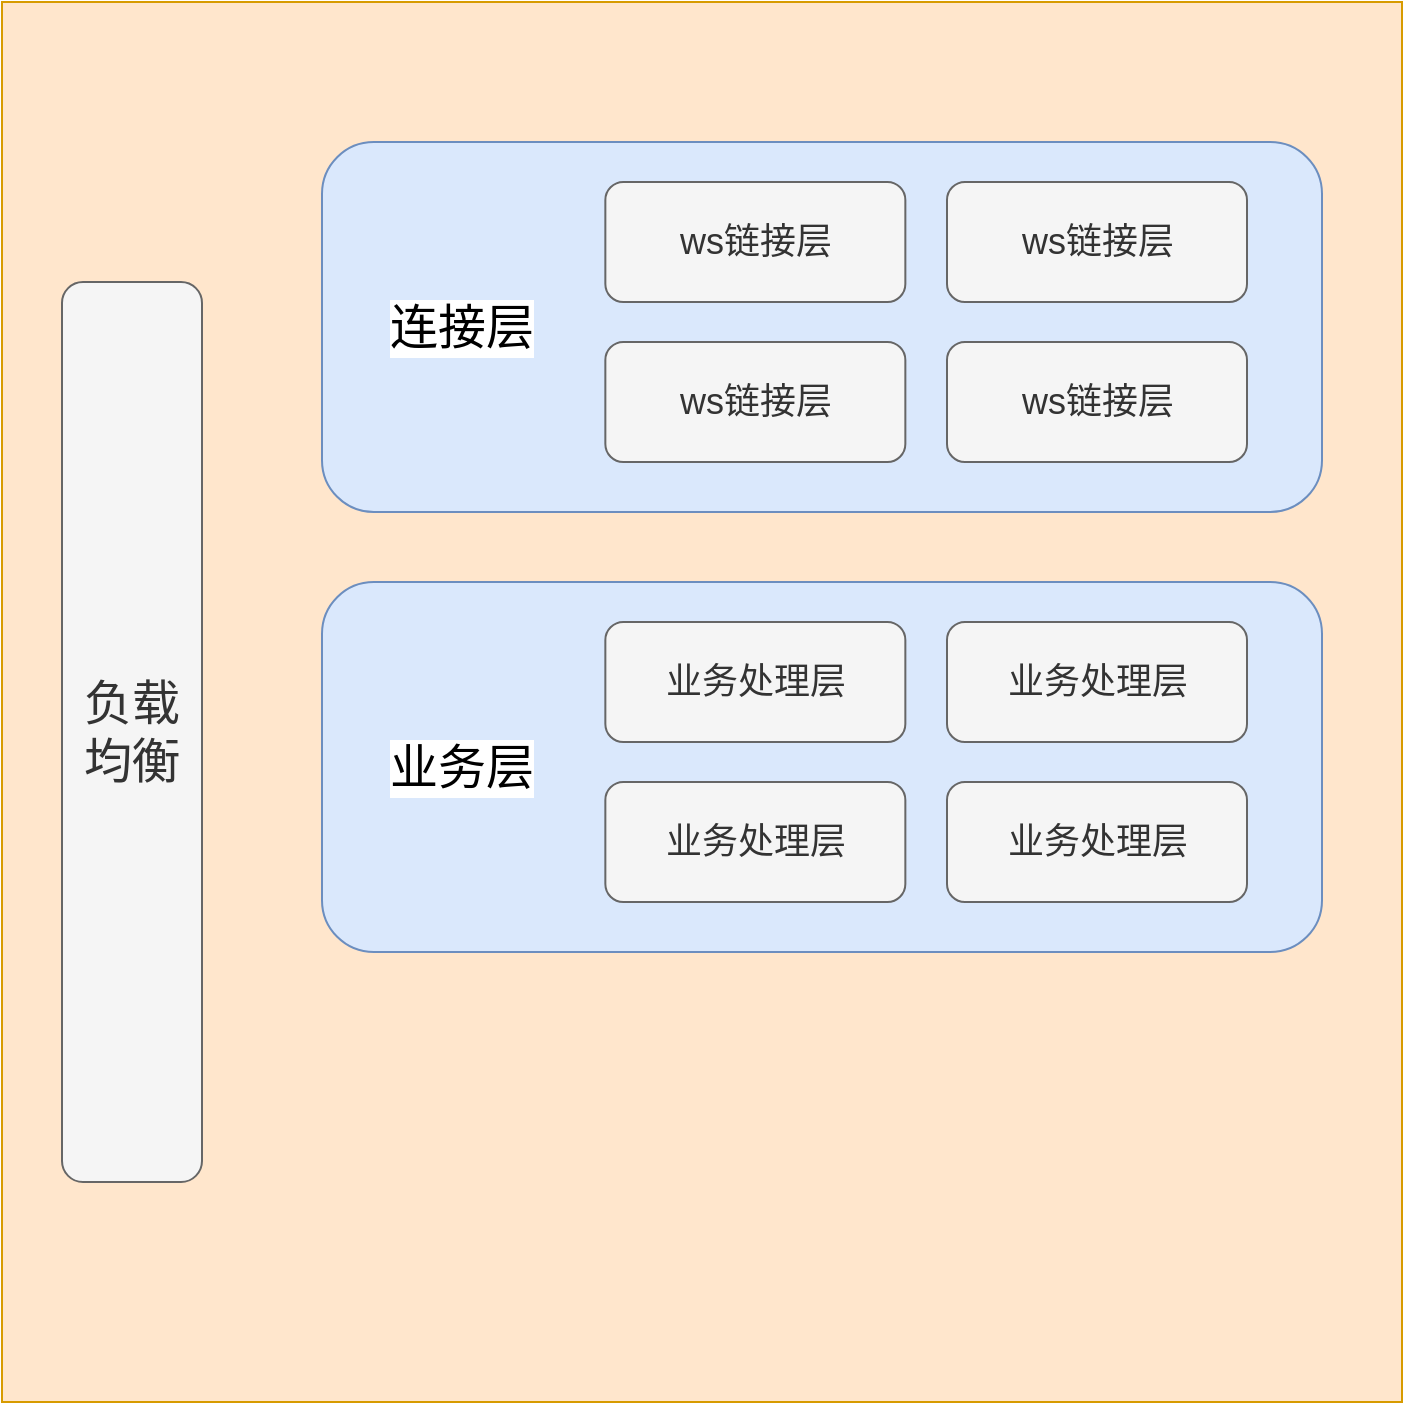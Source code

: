 <mxfile version="21.7.2" type="github">
  <diagram name="第 1 页" id="wdnxUxDQh5qZpy7v3uiz">
    <mxGraphModel dx="1332" dy="752" grid="1" gridSize="10" guides="1" tooltips="1" connect="1" arrows="1" fold="1" page="1" pageScale="1" pageWidth="827" pageHeight="1169" math="0" shadow="0">
      <root>
        <mxCell id="0" />
        <mxCell id="1" parent="0" />
        <mxCell id="n5quvRpB_-GBomkRcWhm-1" value="" style="whiteSpace=wrap;html=1;aspect=fixed;" vertex="1" parent="1">
          <mxGeometry x="370" y="410" width="80" height="80" as="geometry" />
        </mxCell>
        <mxCell id="n5quvRpB_-GBomkRcWhm-2" value="" style="whiteSpace=wrap;html=1;aspect=fixed;fillColor=#ffe6cc;strokeColor=#d79b00;" vertex="1" parent="1">
          <mxGeometry x="20" y="40" width="700" height="700" as="geometry" />
        </mxCell>
        <mxCell id="n5quvRpB_-GBomkRcWhm-3" value="&lt;font style=&quot;font-size: 24px;&quot;&gt;负载均衡&lt;/font&gt;" style="rounded=1;whiteSpace=wrap;html=1;fillColor=#f5f5f5;fontColor=#333333;strokeColor=#666666;" vertex="1" parent="1">
          <mxGeometry x="50" y="180" width="70" height="450" as="geometry" />
        </mxCell>
        <mxCell id="n5quvRpB_-GBomkRcWhm-26" value="" style="group" vertex="1" connectable="0" parent="1">
          <mxGeometry x="230" y="110" width="450" height="185" as="geometry" />
        </mxCell>
        <mxCell id="n5quvRpB_-GBomkRcWhm-19" value="" style="rounded=1;whiteSpace=wrap;html=1;fillColor=#dae8fc;fillStyle=auto;strokeColor=#6c8ebf;arcSize=14;" vertex="1" parent="n5quvRpB_-GBomkRcWhm-26">
          <mxGeometry x="-50" width="500" height="185" as="geometry" />
        </mxCell>
        <mxCell id="n5quvRpB_-GBomkRcWhm-22" value="&lt;font style=&quot;font-size: 18px;&quot;&gt;ws链接层&lt;/font&gt;" style="rounded=1;whiteSpace=wrap;html=1;fillColor=#f5f5f5;fontColor=#333333;strokeColor=#666666;" vertex="1" parent="n5quvRpB_-GBomkRcWhm-26">
          <mxGeometry x="91.677" y="20" width="150" height="60" as="geometry" />
        </mxCell>
        <mxCell id="n5quvRpB_-GBomkRcWhm-23" value="&lt;font style=&quot;font-size: 18px;&quot;&gt;ws链接层&lt;/font&gt;" style="rounded=1;whiteSpace=wrap;html=1;fillColor=#f5f5f5;fontColor=#333333;strokeColor=#666666;" vertex="1" parent="n5quvRpB_-GBomkRcWhm-26">
          <mxGeometry x="262.5" y="20" width="150" height="60" as="geometry" />
        </mxCell>
        <mxCell id="n5quvRpB_-GBomkRcWhm-24" value="&lt;font style=&quot;font-size: 18px;&quot;&gt;ws链接层&lt;/font&gt;" style="rounded=1;whiteSpace=wrap;html=1;fillColor=#f5f5f5;fontColor=#333333;strokeColor=#666666;" vertex="1" parent="n5quvRpB_-GBomkRcWhm-26">
          <mxGeometry x="91.677" y="100" width="150" height="60" as="geometry" />
        </mxCell>
        <mxCell id="n5quvRpB_-GBomkRcWhm-25" value="&lt;font style=&quot;font-size: 18px;&quot;&gt;ws链接层&lt;/font&gt;" style="rounded=1;whiteSpace=wrap;html=1;fillColor=#f5f5f5;fontColor=#333333;strokeColor=#666666;" vertex="1" parent="n5quvRpB_-GBomkRcWhm-26">
          <mxGeometry x="262.5" y="100" width="150" height="60" as="geometry" />
        </mxCell>
        <mxCell id="n5quvRpB_-GBomkRcWhm-28" value="&lt;font style=&quot;font-size: 24px;&quot;&gt;连接层&lt;/font&gt;" style="text;html=1;strokeColor=none;fillColor=none;align=center;verticalAlign=middle;whiteSpace=wrap;rounded=0;labelBackgroundColor=default;" vertex="1" parent="n5quvRpB_-GBomkRcWhm-26">
          <mxGeometry x="-21" y="42.5" width="82.32" height="100" as="geometry" />
        </mxCell>
        <mxCell id="n5quvRpB_-GBomkRcWhm-29" value="" style="group" vertex="1" connectable="0" parent="1">
          <mxGeometry x="230" y="330" width="450" height="185" as="geometry" />
        </mxCell>
        <mxCell id="n5quvRpB_-GBomkRcWhm-30" value="" style="rounded=1;whiteSpace=wrap;html=1;fillColor=#dae8fc;fillStyle=auto;strokeColor=#6c8ebf;arcSize=14;" vertex="1" parent="n5quvRpB_-GBomkRcWhm-29">
          <mxGeometry x="-50" width="500" height="185" as="geometry" />
        </mxCell>
        <mxCell id="n5quvRpB_-GBomkRcWhm-31" value="&lt;span style=&quot;font-size: 18px;&quot;&gt;业务处理层&lt;/span&gt;" style="rounded=1;whiteSpace=wrap;html=1;fillColor=#f5f5f5;fontColor=#333333;strokeColor=#666666;" vertex="1" parent="n5quvRpB_-GBomkRcWhm-29">
          <mxGeometry x="91.677" y="20" width="150" height="60" as="geometry" />
        </mxCell>
        <mxCell id="n5quvRpB_-GBomkRcWhm-32" value="&lt;font style=&quot;font-size: 18px;&quot;&gt;业务处理层&lt;/font&gt;" style="rounded=1;whiteSpace=wrap;html=1;fillColor=#f5f5f5;fontColor=#333333;strokeColor=#666666;" vertex="1" parent="n5quvRpB_-GBomkRcWhm-29">
          <mxGeometry x="262.5" y="20" width="150" height="60" as="geometry" />
        </mxCell>
        <mxCell id="n5quvRpB_-GBomkRcWhm-33" value="&lt;span style=&quot;font-size: 18px;&quot;&gt;业务处理层&lt;/span&gt;" style="rounded=1;whiteSpace=wrap;html=1;fillColor=#f5f5f5;fontColor=#333333;strokeColor=#666666;" vertex="1" parent="n5quvRpB_-GBomkRcWhm-29">
          <mxGeometry x="91.677" y="100" width="150" height="60" as="geometry" />
        </mxCell>
        <mxCell id="n5quvRpB_-GBomkRcWhm-34" value="&lt;span style=&quot;font-size: 18px;&quot;&gt;业务处理层&lt;/span&gt;" style="rounded=1;whiteSpace=wrap;html=1;fillColor=#f5f5f5;fontColor=#333333;strokeColor=#666666;" vertex="1" parent="n5quvRpB_-GBomkRcWhm-29">
          <mxGeometry x="262.5" y="100" width="150" height="60" as="geometry" />
        </mxCell>
        <mxCell id="n5quvRpB_-GBomkRcWhm-35" value="&lt;span style=&quot;font-size: 24px;&quot;&gt;业务层&lt;/span&gt;" style="text;html=1;strokeColor=none;fillColor=none;align=center;verticalAlign=middle;whiteSpace=wrap;rounded=0;labelBackgroundColor=default;" vertex="1" parent="n5quvRpB_-GBomkRcWhm-29">
          <mxGeometry x="-21" y="42.5" width="82.32" height="100" as="geometry" />
        </mxCell>
      </root>
    </mxGraphModel>
  </diagram>
</mxfile>
